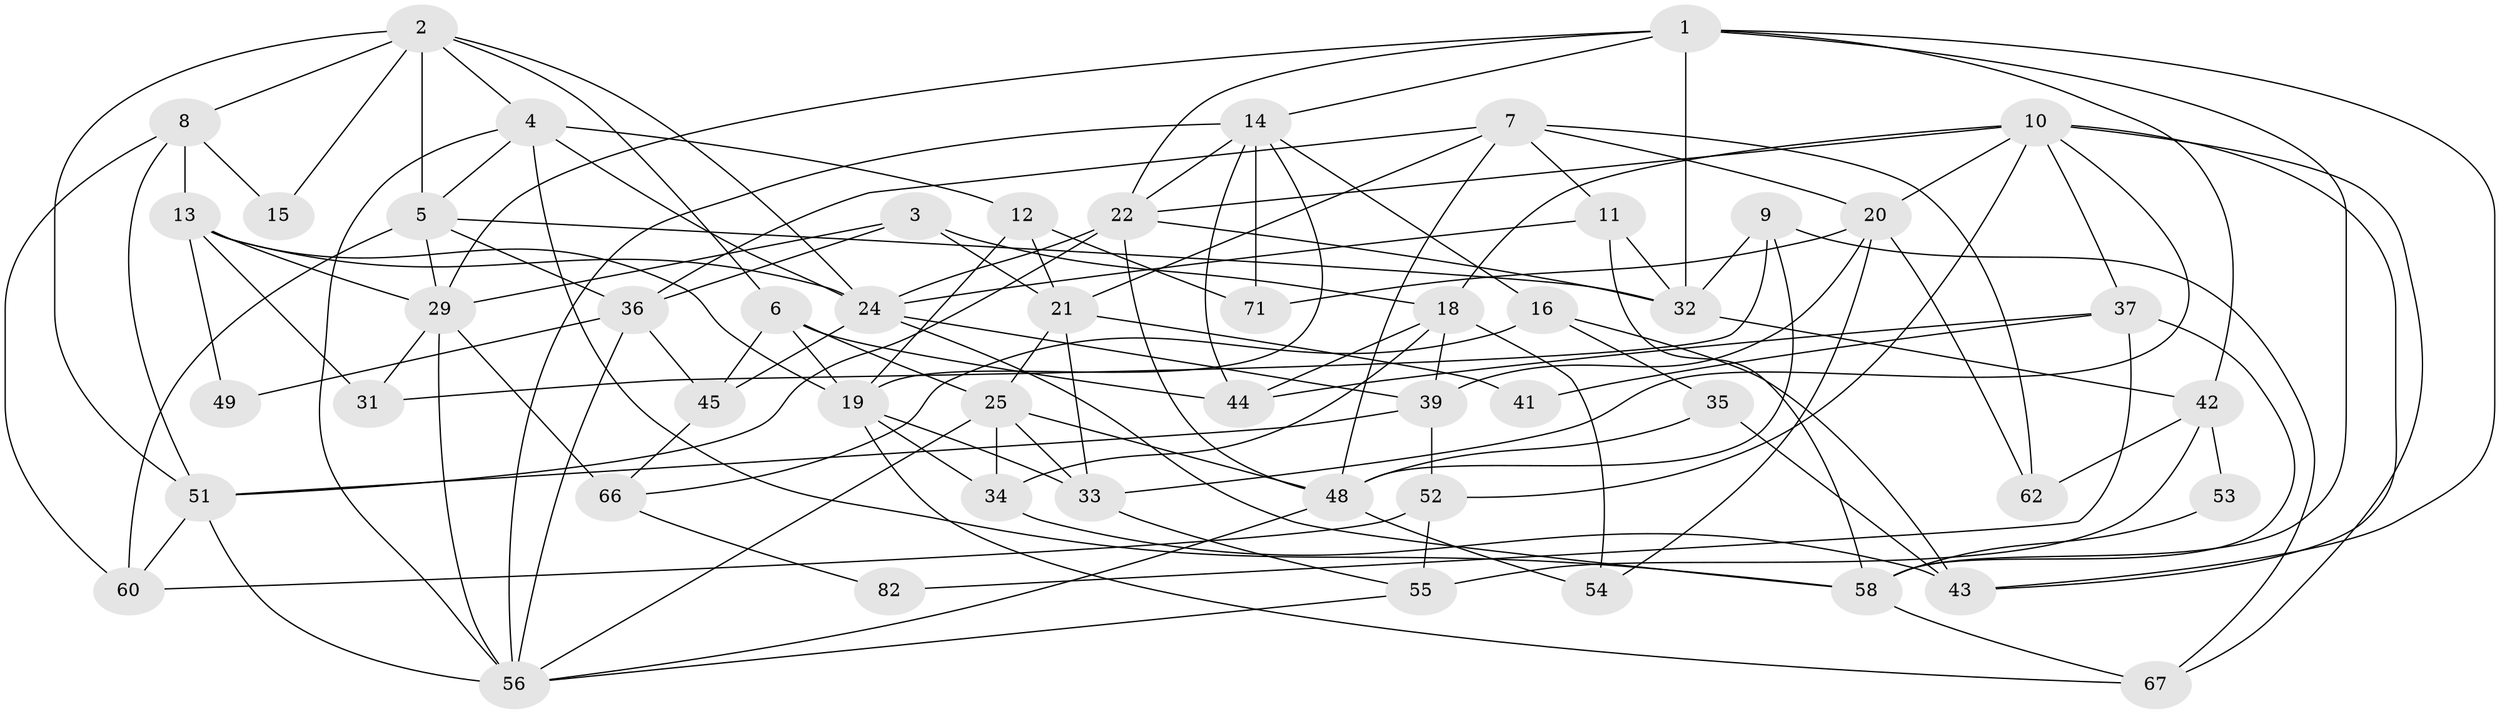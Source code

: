 // original degree distribution, {5: 0.24096385542168675, 6: 0.060240963855421686, 4: 0.2891566265060241, 3: 0.26506024096385544, 2: 0.10843373493975904, 8: 0.012048192771084338, 7: 0.024096385542168676}
// Generated by graph-tools (version 1.1) at 2025/11/02/27/25 16:11:19]
// undirected, 52 vertices, 129 edges
graph export_dot {
graph [start="1"]
  node [color=gray90,style=filled];
  1 [super="+70"];
  2 [super="+73"];
  3;
  4 [super="+59"];
  5 [super="+27"];
  6 [super="+76"];
  7 [super="+46"];
  8;
  9;
  10 [super="+28"];
  11 [super="+30"];
  12;
  13 [super="+38"];
  14 [super="+17"];
  15;
  16 [super="+50"];
  18 [super="+65"];
  19 [super="+68"];
  20 [super="+61"];
  21 [super="+72"];
  22 [super="+23"];
  24 [super="+26"];
  25 [super="+77"];
  29 [super="+47"];
  31;
  32 [super="+63"];
  33;
  34 [super="+79"];
  35;
  36 [super="+83"];
  37 [super="+40"];
  39;
  41;
  42 [super="+78"];
  43 [super="+57"];
  44;
  45;
  48 [super="+69"];
  49;
  51 [super="+81"];
  52 [super="+74"];
  53;
  54;
  55;
  56 [super="+80"];
  58 [super="+64"];
  60;
  62;
  66 [super="+75"];
  67;
  71;
  82;
  1 -- 22;
  1 -- 43;
  1 -- 32;
  1 -- 14;
  1 -- 42;
  1 -- 29;
  1 -- 58;
  2 -- 8;
  2 -- 4;
  2 -- 15;
  2 -- 51;
  2 -- 6;
  2 -- 24;
  2 -- 5;
  3 -- 18;
  3 -- 21;
  3 -- 36;
  3 -- 29;
  4 -- 5;
  4 -- 24;
  4 -- 58;
  4 -- 12;
  4 -- 56;
  5 -- 60;
  5 -- 29;
  5 -- 36;
  5 -- 32;
  6 -- 19 [weight=2];
  6 -- 45;
  6 -- 44;
  6 -- 25;
  7 -- 11;
  7 -- 20;
  7 -- 21;
  7 -- 36;
  7 -- 62;
  7 -- 48;
  8 -- 51;
  8 -- 15;
  8 -- 60;
  8 -- 13;
  9 -- 32;
  9 -- 67;
  9 -- 31;
  9 -- 48;
  10 -- 20;
  10 -- 37;
  10 -- 52;
  10 -- 18;
  10 -- 33;
  10 -- 67;
  10 -- 43;
  10 -- 22;
  11 -- 24;
  11 -- 58;
  11 -- 32;
  12 -- 71;
  12 -- 19;
  12 -- 21;
  13 -- 24;
  13 -- 19;
  13 -- 49 [weight=2];
  13 -- 31;
  13 -- 29;
  14 -- 71;
  14 -- 16;
  14 -- 44;
  14 -- 19;
  14 -- 56;
  14 -- 22;
  16 -- 43;
  16 -- 35;
  16 -- 66;
  18 -- 44;
  18 -- 39;
  18 -- 34;
  18 -- 54;
  19 -- 67;
  19 -- 33;
  19 -- 34;
  20 -- 62;
  20 -- 54;
  20 -- 39;
  20 -- 71;
  21 -- 41;
  21 -- 33;
  21 -- 25;
  22 -- 51;
  22 -- 48;
  22 -- 32;
  22 -- 24;
  24 -- 39;
  24 -- 45;
  24 -- 58;
  25 -- 56;
  25 -- 33;
  25 -- 34;
  25 -- 48;
  29 -- 66 [weight=2];
  29 -- 56;
  29 -- 31;
  32 -- 42;
  33 -- 55;
  34 -- 43 [weight=2];
  35 -- 48;
  35 -- 43;
  36 -- 45;
  36 -- 49;
  36 -- 56;
  37 -- 82;
  37 -- 41;
  37 -- 58;
  37 -- 44;
  39 -- 51;
  39 -- 52;
  42 -- 55;
  42 -- 53;
  42 -- 62;
  45 -- 66;
  48 -- 56;
  48 -- 54;
  51 -- 60;
  51 -- 56;
  52 -- 55;
  52 -- 60;
  53 -- 58;
  55 -- 56;
  58 -- 67;
  66 -- 82;
}
